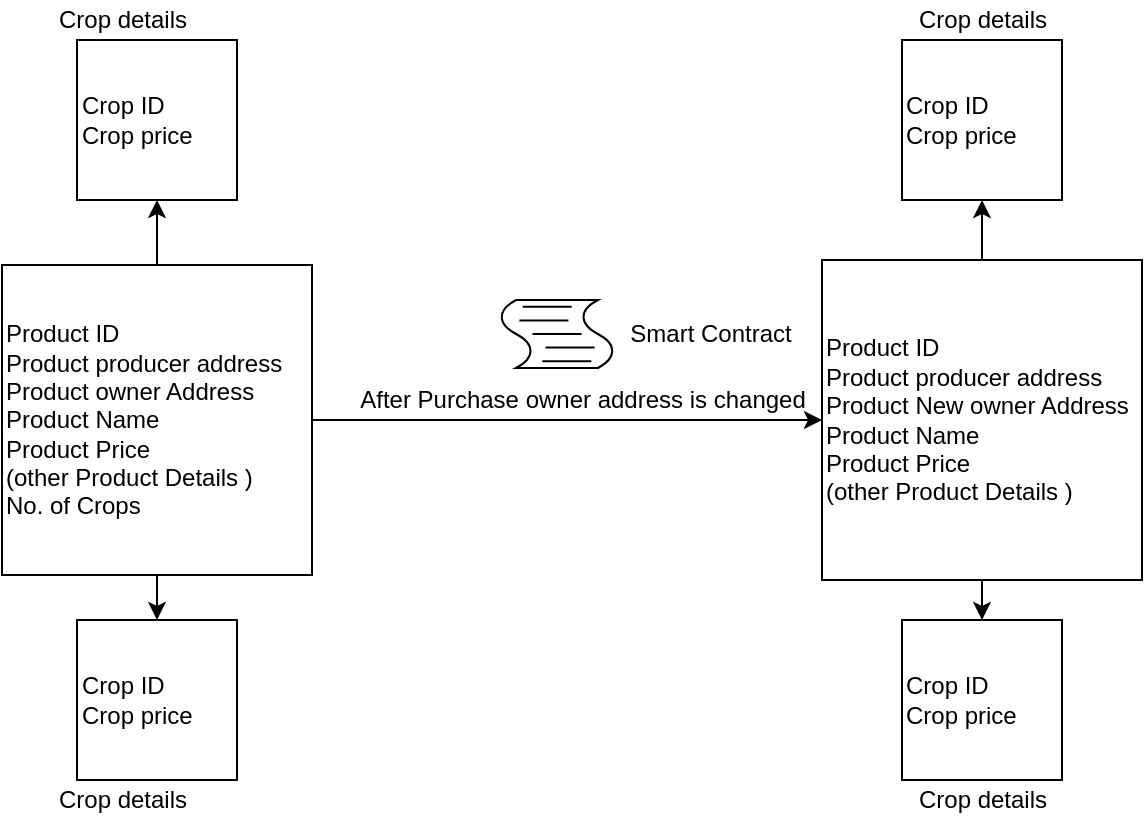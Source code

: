 <mxfile version="13.0.9" type="device"><diagram id="1noTd2c3BI-rcuLdp4JH" name="Page-1"><mxGraphModel dx="1355" dy="757" grid="1" gridSize="10" guides="1" tooltips="1" connect="1" arrows="1" fold="1" page="1" pageScale="1" pageWidth="827" pageHeight="1169" math="0" shadow="0"><root><mxCell id="0"/><mxCell id="1" parent="0"/><mxCell id="aLiruKPkD3hzF3tocn3p-1" value="" style="edgeStyle=orthogonalEdgeStyle;rounded=0;orthogonalLoop=1;jettySize=auto;html=1;" edge="1" parent="1" source="aLiruKPkD3hzF3tocn3p-2" target="aLiruKPkD3hzF3tocn3p-3"><mxGeometry relative="1" as="geometry"/></mxCell><mxCell id="aLiruKPkD3hzF3tocn3p-19" value="" style="edgeStyle=orthogonalEdgeStyle;rounded=0;orthogonalLoop=1;jettySize=auto;html=1;" edge="1" parent="1" source="aLiruKPkD3hzF3tocn3p-2" target="aLiruKPkD3hzF3tocn3p-11"><mxGeometry relative="1" as="geometry"/></mxCell><mxCell id="aLiruKPkD3hzF3tocn3p-20" value="" style="edgeStyle=orthogonalEdgeStyle;rounded=0;orthogonalLoop=1;jettySize=auto;html=1;" edge="1" parent="1" source="aLiruKPkD3hzF3tocn3p-2" target="aLiruKPkD3hzF3tocn3p-8"><mxGeometry relative="1" as="geometry"/></mxCell><mxCell id="aLiruKPkD3hzF3tocn3p-2" value="Product ID&lt;br&gt;Product producer address&lt;br&gt;Product owner Address&lt;br&gt;Product&amp;nbsp;Name&lt;br&gt;Product&amp;nbsp;Price&amp;nbsp;&lt;br&gt;(other Product&amp;nbsp;Details )&lt;br&gt;No. of Crops" style="whiteSpace=wrap;html=1;aspect=fixed;align=left;" vertex="1" parent="1"><mxGeometry x="60" y="372.5" width="155" height="155" as="geometry"/></mxCell><mxCell id="aLiruKPkD3hzF3tocn3p-18" value="" style="edgeStyle=orthogonalEdgeStyle;rounded=0;orthogonalLoop=1;jettySize=auto;html=1;" edge="1" parent="1" source="aLiruKPkD3hzF3tocn3p-3" target="aLiruKPkD3hzF3tocn3p-14"><mxGeometry relative="1" as="geometry"/></mxCell><mxCell id="aLiruKPkD3hzF3tocn3p-23" value="" style="edgeStyle=orthogonalEdgeStyle;rounded=0;orthogonalLoop=1;jettySize=auto;html=1;" edge="1" parent="1" source="aLiruKPkD3hzF3tocn3p-3" target="aLiruKPkD3hzF3tocn3p-15"><mxGeometry relative="1" as="geometry"/></mxCell><mxCell id="aLiruKPkD3hzF3tocn3p-3" value="Product ID&lt;br&gt;Product producer address&lt;br&gt;Product New owner Address&lt;br&gt;Product&amp;nbsp;Name&lt;br&gt;Product&amp;nbsp;Price&amp;nbsp;&lt;br&gt;(other Product&amp;nbsp;Details )" style="whiteSpace=wrap;html=1;aspect=fixed;align=left;" vertex="1" parent="1"><mxGeometry x="470" y="370" width="160" height="160" as="geometry"/></mxCell><mxCell id="aLiruKPkD3hzF3tocn3p-4" value="After Purchase owner address is changed" style="text;html=1;align=center;verticalAlign=middle;resizable=0;points=[];autosize=1;" vertex="1" parent="1"><mxGeometry x="230" y="430" width="240" height="20" as="geometry"/></mxCell><mxCell id="aLiruKPkD3hzF3tocn3p-5" value="" style="shape=mxgraph.bpmn.script_task;html=1;outlineConnect=0;" vertex="1" parent="1"><mxGeometry x="307.5" y="390" width="60" height="34" as="geometry"/></mxCell><mxCell id="aLiruKPkD3hzF3tocn3p-6" value="Smart Contract" style="text;html=1;align=center;verticalAlign=middle;resizable=0;points=[];autosize=1;" vertex="1" parent="1"><mxGeometry x="364" y="397" width="100" height="20" as="geometry"/></mxCell><mxCell id="aLiruKPkD3hzF3tocn3p-8" value="Crop ID&lt;br&gt;Crop price" style="whiteSpace=wrap;html=1;aspect=fixed;align=left;" vertex="1" parent="1"><mxGeometry x="97.5" y="550" width="80" height="80" as="geometry"/></mxCell><mxCell id="aLiruKPkD3hzF3tocn3p-9" value="Crop details" style="text;html=1;align=center;verticalAlign=middle;resizable=0;points=[];autosize=1;" vertex="1" parent="1"><mxGeometry x="80" y="630" width="80" height="20" as="geometry"/></mxCell><mxCell id="aLiruKPkD3hzF3tocn3p-10" value="Crop details" style="text;html=1;align=center;verticalAlign=middle;resizable=0;points=[];autosize=1;" vertex="1" parent="1"><mxGeometry x="80" y="240" width="80" height="20" as="geometry"/></mxCell><mxCell id="aLiruKPkD3hzF3tocn3p-11" value="Crop ID&lt;br&gt;Crop price" style="whiteSpace=wrap;html=1;aspect=fixed;align=left;" vertex="1" parent="1"><mxGeometry x="97.5" y="260" width="80" height="80" as="geometry"/></mxCell><mxCell id="aLiruKPkD3hzF3tocn3p-14" value="Crop ID&lt;br&gt;Crop price" style="whiteSpace=wrap;html=1;aspect=fixed;align=left;" vertex="1" parent="1"><mxGeometry x="510" y="260" width="80" height="80" as="geometry"/></mxCell><mxCell id="aLiruKPkD3hzF3tocn3p-15" value="Crop ID&lt;br&gt;Crop price" style="whiteSpace=wrap;html=1;aspect=fixed;align=left;" vertex="1" parent="1"><mxGeometry x="510" y="550" width="80" height="80" as="geometry"/></mxCell><mxCell id="aLiruKPkD3hzF3tocn3p-24" value="Crop details" style="text;html=1;align=center;verticalAlign=middle;resizable=0;points=[];autosize=1;" vertex="1" parent="1"><mxGeometry x="510" y="630" width="80" height="20" as="geometry"/></mxCell><mxCell id="aLiruKPkD3hzF3tocn3p-25" value="Crop details" style="text;html=1;align=center;verticalAlign=middle;resizable=0;points=[];autosize=1;" vertex="1" parent="1"><mxGeometry x="510" y="240" width="80" height="20" as="geometry"/></mxCell></root></mxGraphModel></diagram></mxfile>